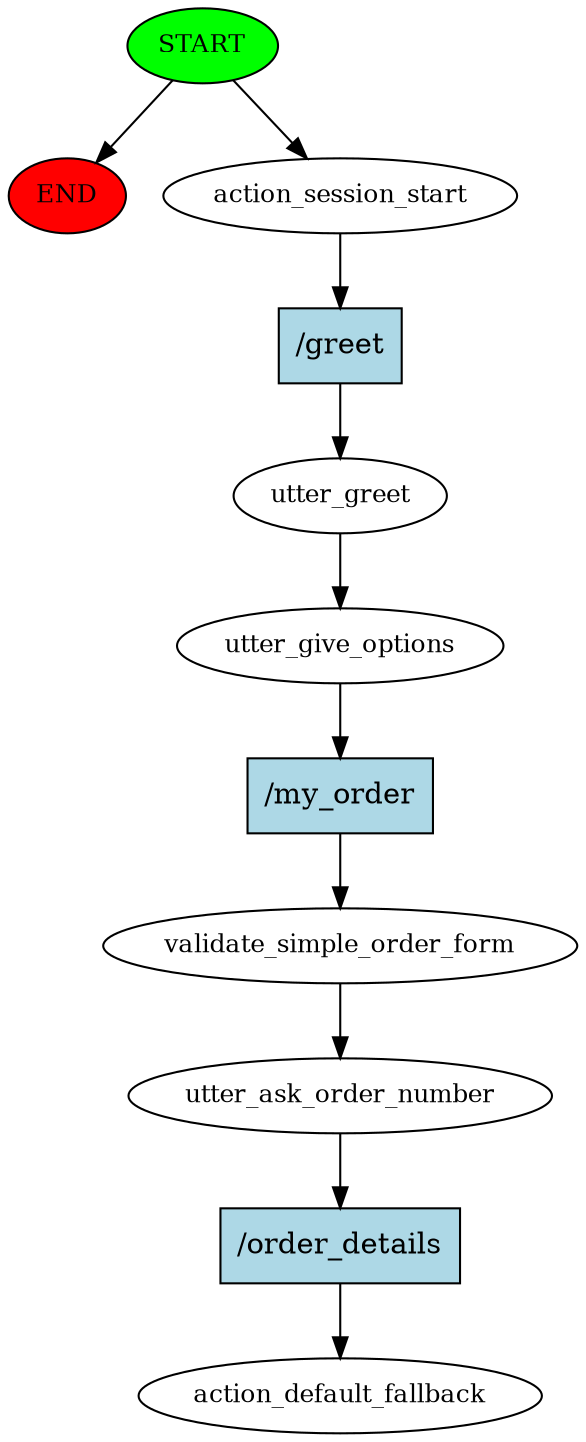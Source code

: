 digraph  {
0 [class="start active", fillcolor=green, fontsize=12, label=START, style=filled];
"-1" [class=end, fillcolor=red, fontsize=12, label=END, style=filled];
1 [class=active, fontsize=12, label=action_session_start];
2 [class=active, fontsize=12, label=utter_greet];
3 [class=active, fontsize=12, label=utter_give_options];
4 [class=active, fontsize=12, label=validate_simple_order_form];
5 [class=active, fontsize=12, label=utter_ask_order_number];
6 [class="dashed active", fontsize=12, label=action_default_fallback];
7 [class="intent active", fillcolor=lightblue, label="/greet", shape=rect, style=filled];
8 [class="intent active", fillcolor=lightblue, label="/my_order", shape=rect, style=filled];
9 [class="intent active", fillcolor=lightblue, label="/order_details", shape=rect, style=filled];
0 -> "-1"  [class="", key=NONE, label=""];
0 -> 1  [class=active, key=NONE, label=""];
1 -> 7  [class=active, key=0];
2 -> 3  [class=active, key=NONE, label=""];
3 -> 8  [class=active, key=0];
4 -> 5  [class=active, key=NONE, label=""];
5 -> 9  [class=active, key=0];
7 -> 2  [class=active, key=0];
8 -> 4  [class=active, key=0];
9 -> 6  [class=active, key=0];
}
